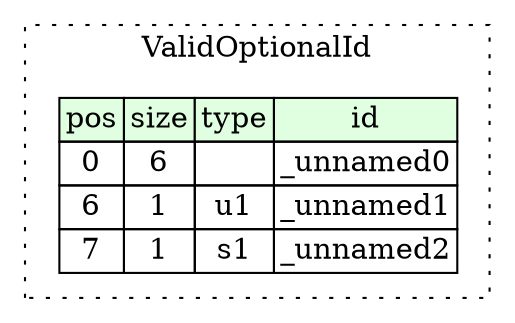 digraph {
	rankdir=LR;
	node [shape=plaintext];
	subgraph cluster__valid_optional_id {
		label="ValidOptionalId";
		graph[style=dotted];

		valid_optional_id__seq [label=<<TABLE BORDER="0" CELLBORDER="1" CELLSPACING="0">
			<TR><TD BGCOLOR="#E0FFE0">pos</TD><TD BGCOLOR="#E0FFE0">size</TD><TD BGCOLOR="#E0FFE0">type</TD><TD BGCOLOR="#E0FFE0">id</TD></TR>
			<TR><TD PORT="_unnamed0_pos">0</TD><TD PORT="_unnamed0_size">6</TD><TD></TD><TD PORT="_unnamed0_type">_unnamed0</TD></TR>
			<TR><TD PORT="_unnamed1_pos">6</TD><TD PORT="_unnamed1_size">1</TD><TD>u1</TD><TD PORT="_unnamed1_type">_unnamed1</TD></TR>
			<TR><TD PORT="_unnamed2_pos">7</TD><TD PORT="_unnamed2_size">1</TD><TD>s1</TD><TD PORT="_unnamed2_type">_unnamed2</TD></TR>
		</TABLE>>];
	}
}
